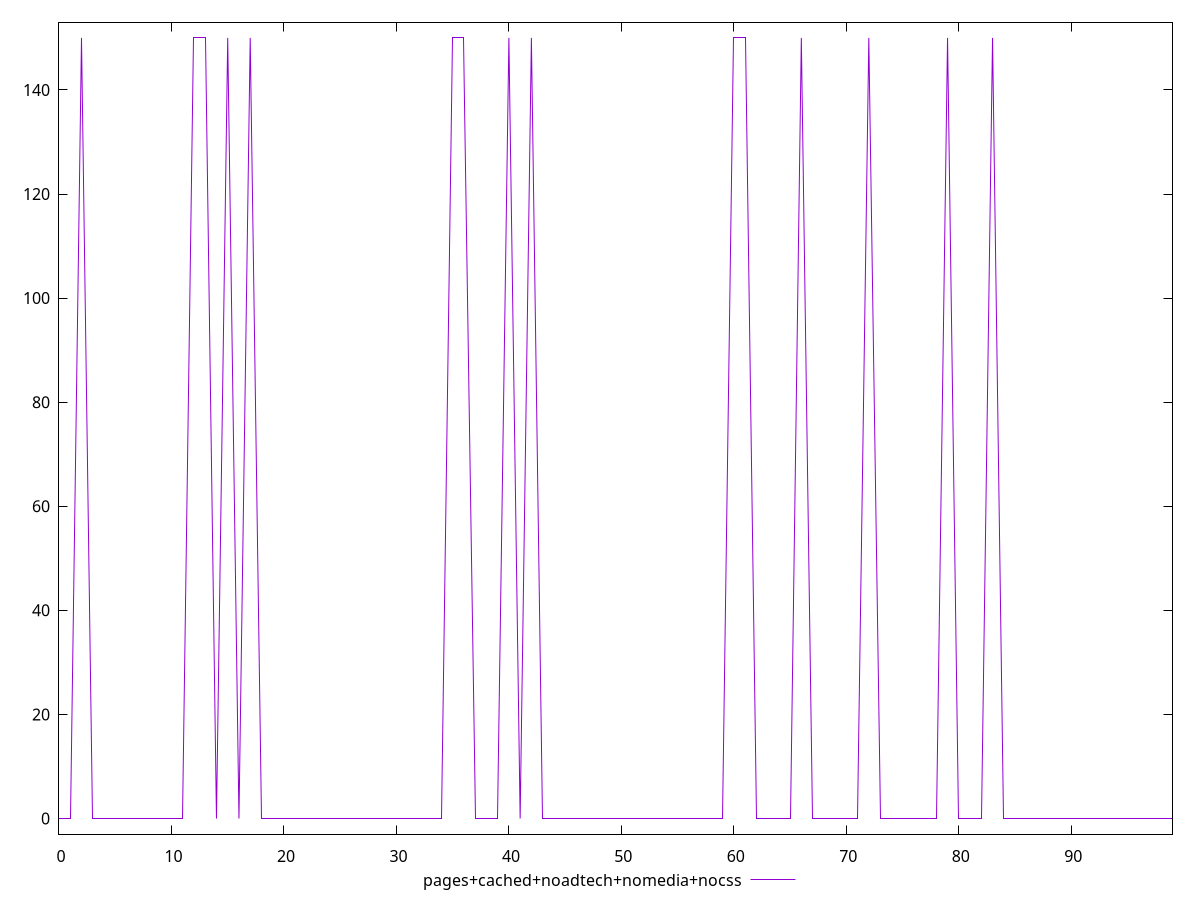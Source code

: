 reset

$pagesCachedNoadtechNomediaNocss <<EOF
0 0
1 0
2 150
3 0
4 0
5 0
6 0
7 0
8 0
9 0
10 0
11 0
12 150
13 150
14 0
15 150
16 0
17 150
18 0
19 0
20 0
21 0
22 0
23 0
24 0
25 0
26 0
27 0
28 0
29 0
30 0
31 0
32 0
33 0
34 0
35 150
36 150
37 0
38 0
39 0
40 150
41 0
42 150
43 0
44 0
45 0
46 0
47 0
48 0
49 0
50 0
51 0
52 0
53 0
54 0
55 0
56 0
57 0
58 0
59 0
60 150
61 150
62 0
63 0
64 0
65 0
66 150
67 0
68 0
69 0
70 0
71 0
72 150
73 0
74 0
75 0
76 0
77 0
78 0
79 150
80 0
81 0
82 0
83 150
84 0
85 0
86 0
87 0
88 0
89 0
90 0
91 0
92 0
93 0
94 0
95 0
96 0
97 0
98 0
99 0
EOF

set key outside below
set xrange [0:99]
set yrange [-3:153]
set trange [-3:153]
set terminal svg size 640, 500 enhanced background rgb 'white'
set output "report_00019_2021-02-10T18-14-37.922Z//unminified-javascript/comparison/line/4_vs_5.svg"

plot $pagesCachedNoadtechNomediaNocss title "pages+cached+noadtech+nomedia+nocss" with line

reset
